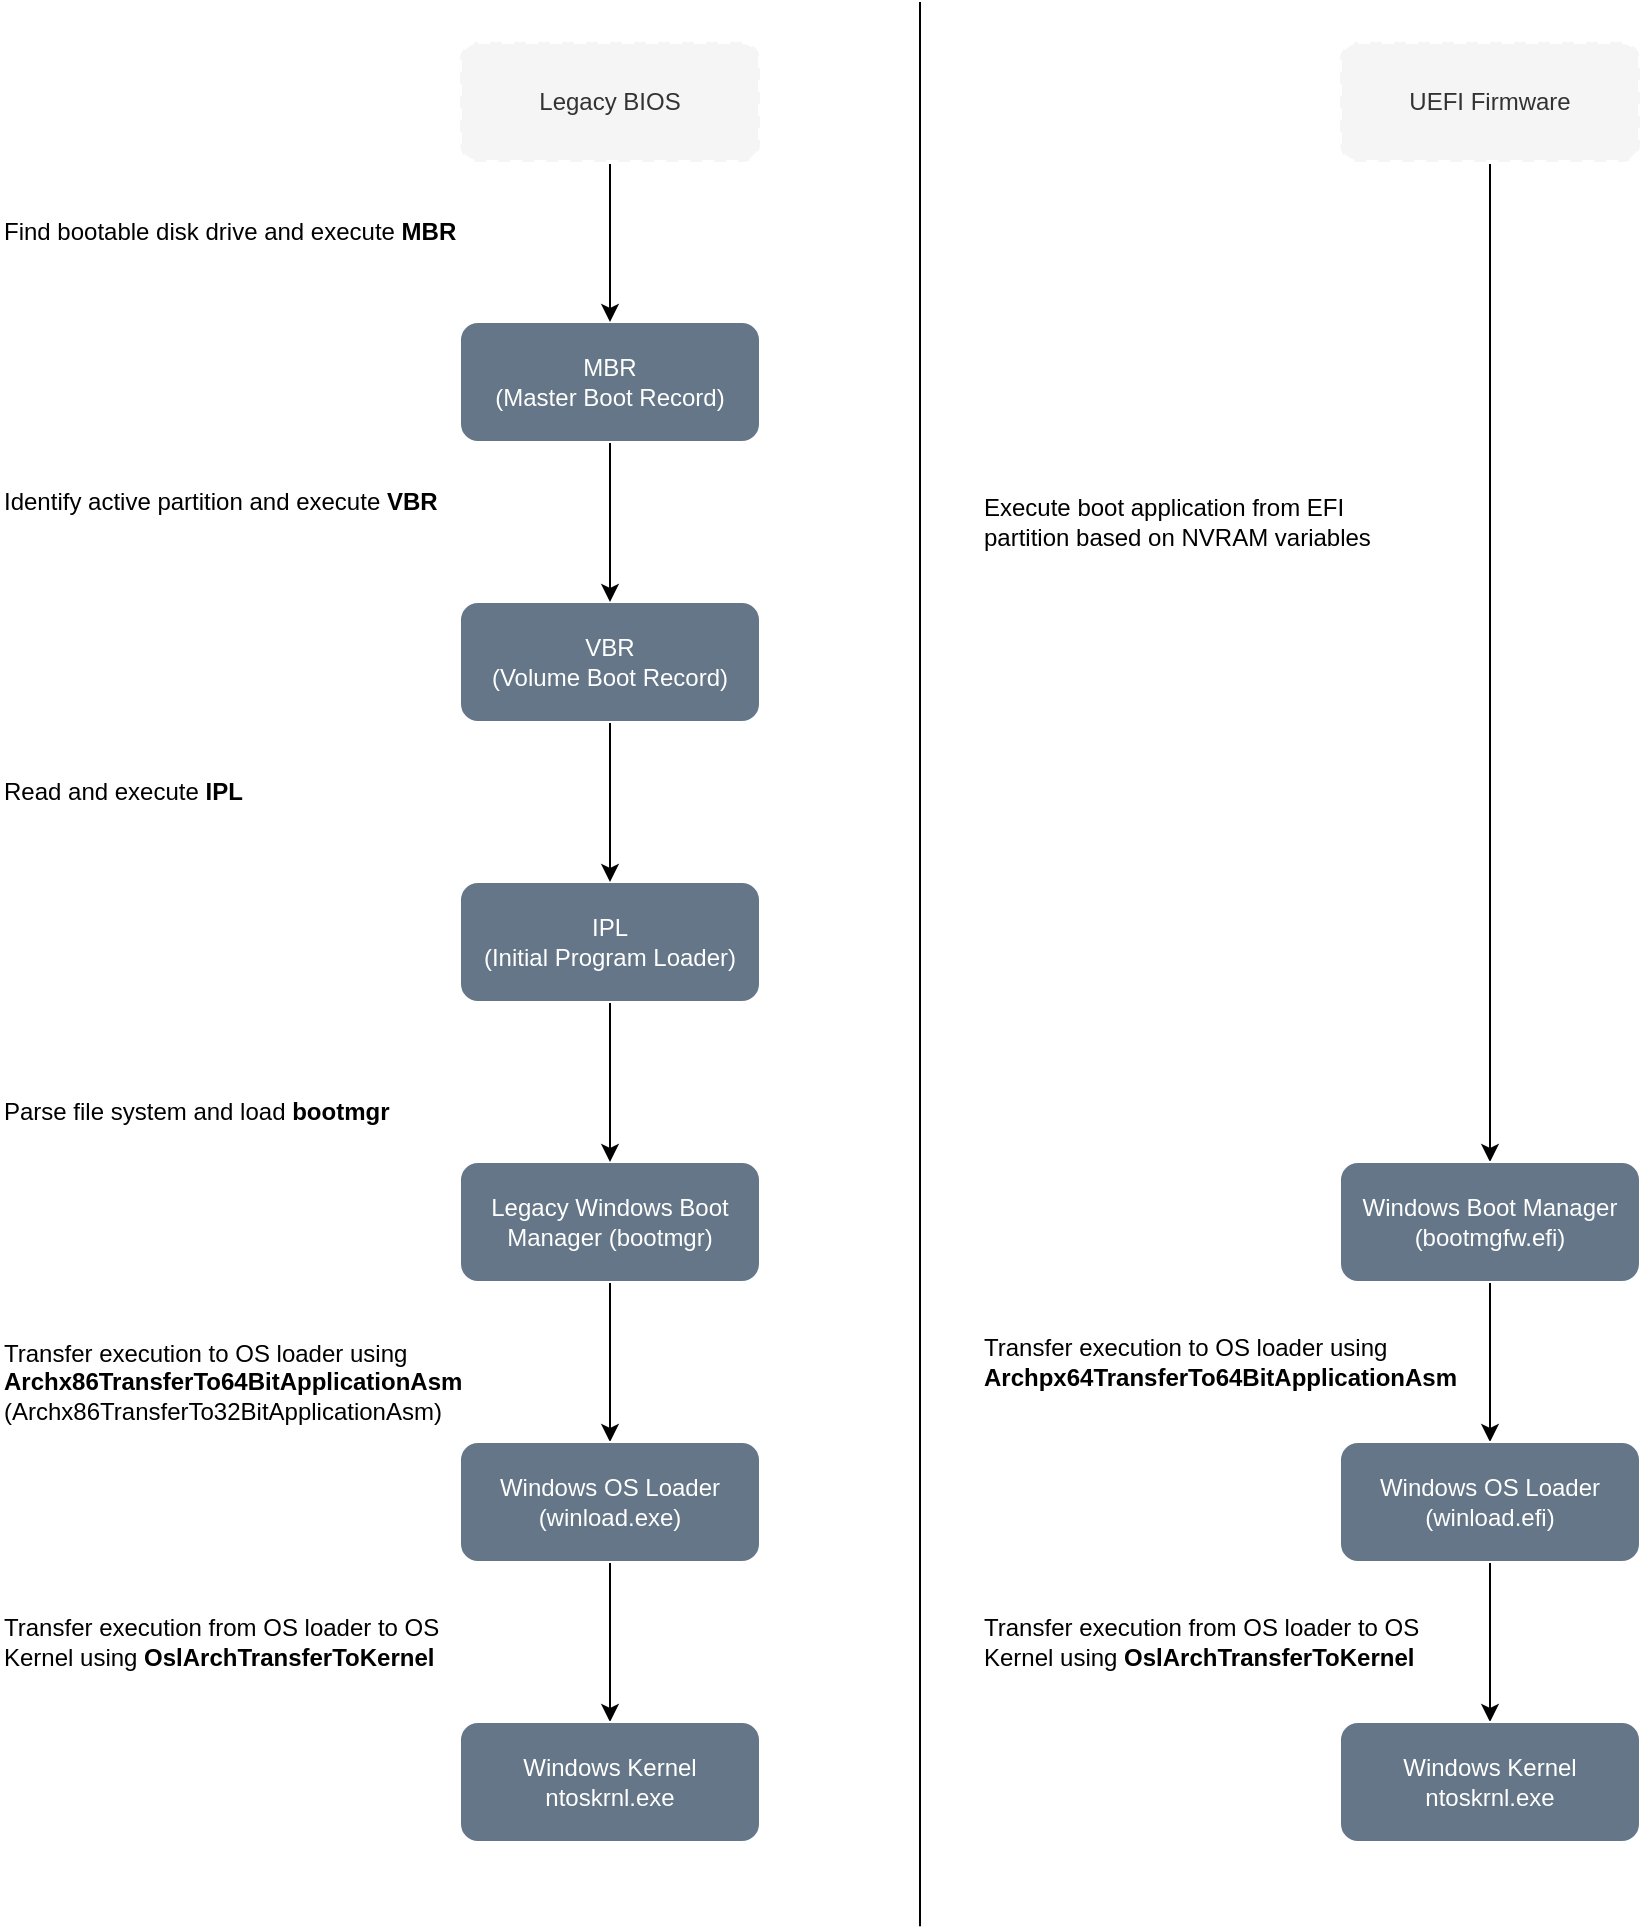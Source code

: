 <mxfile version="22.0.3" type="device" pages="3">
  <diagram id="nBaezXQhXaf0nRWNg5kK" name="Boot V">
    <mxGraphModel dx="3152" dy="1560" grid="1" gridSize="10" guides="1" tooltips="1" connect="1" arrows="1" fold="1" page="1" pageScale="1" pageWidth="850" pageHeight="1100" math="0" shadow="0">
      <root>
        <mxCell id="0" />
        <mxCell id="1" parent="0" />
        <mxCell id="qY-5xluT77igH0r6SWrK-32" style="edgeStyle=orthogonalEdgeStyle;rounded=0;orthogonalLoop=1;jettySize=auto;html=1;entryX=0.5;entryY=0;entryDx=0;entryDy=0;" parent="1" source="qY-5xluT77igH0r6SWrK-1" target="qY-5xluT77igH0r6SWrK-3" edge="1">
          <mxGeometry relative="1" as="geometry" />
        </mxCell>
        <mxCell id="qY-5xluT77igH0r6SWrK-1" value="UEFI Firmware" style="rounded=1;whiteSpace=wrap;html=1;dashed=1;strokeWidth=2;fillColor=#f5f5f5;fontColor=#333333;strokeColor=#FFFFFF;" parent="1" vertex="1">
          <mxGeometry x="200" y="660" width="150" height="60" as="geometry" />
        </mxCell>
        <mxCell id="qY-5xluT77igH0r6SWrK-30" value="" style="edgeStyle=orthogonalEdgeStyle;rounded=0;orthogonalLoop=1;jettySize=auto;html=1;" parent="1" source="qY-5xluT77igH0r6SWrK-3" target="qY-5xluT77igH0r6SWrK-4" edge="1">
          <mxGeometry relative="1" as="geometry" />
        </mxCell>
        <mxCell id="qY-5xluT77igH0r6SWrK-3" value="Windows Boot Manager&lt;br&gt;(bootmgfw.efi)" style="rounded=1;whiteSpace=wrap;html=1;fillColor=#647687;fontColor=#ffffff;strokeColor=#FFFFFF;" parent="1" vertex="1">
          <mxGeometry x="200" y="1220" width="150" height="60" as="geometry" />
        </mxCell>
        <mxCell id="qY-5xluT77igH0r6SWrK-31" value="" style="edgeStyle=orthogonalEdgeStyle;rounded=0;orthogonalLoop=1;jettySize=auto;html=1;" parent="1" source="qY-5xluT77igH0r6SWrK-4" target="qY-5xluT77igH0r6SWrK-5" edge="1">
          <mxGeometry relative="1" as="geometry" />
        </mxCell>
        <mxCell id="qY-5xluT77igH0r6SWrK-4" value="Windows OS Loader&lt;br&gt;(winload.efi)" style="rounded=1;whiteSpace=wrap;html=1;fillColor=#647687;fontColor=#ffffff;strokeColor=#FFFFFF;" parent="1" vertex="1">
          <mxGeometry x="200" y="1360" width="150" height="60" as="geometry" />
        </mxCell>
        <mxCell id="qY-5xluT77igH0r6SWrK-5" value="Windows Kernel&lt;br&gt;ntoskrnl.exe" style="rounded=1;whiteSpace=wrap;html=1;fillColor=#647687;fontColor=#ffffff;strokeColor=#FFFFFF;" parent="1" vertex="1">
          <mxGeometry x="200" y="1500" width="150" height="60" as="geometry" />
        </mxCell>
        <mxCell id="qY-5xluT77igH0r6SWrK-28" value="" style="edgeStyle=orthogonalEdgeStyle;rounded=0;orthogonalLoop=1;jettySize=auto;html=1;" parent="1" source="qY-5xluT77igH0r6SWrK-6" target="qY-5xluT77igH0r6SWrK-10" edge="1">
          <mxGeometry relative="1" as="geometry" />
        </mxCell>
        <mxCell id="qY-5xluT77igH0r6SWrK-6" value="Legacy Windows Boot Manager (bootmgr)" style="rounded=1;whiteSpace=wrap;html=1;fillColor=#647687;fontColor=#ffffff;strokeColor=#FFFFFF;" parent="1" vertex="1">
          <mxGeometry x="-240" y="1220" width="150" height="60" as="geometry" />
        </mxCell>
        <mxCell id="qY-5xluT77igH0r6SWrK-27" value="" style="edgeStyle=orthogonalEdgeStyle;rounded=0;orthogonalLoop=1;jettySize=auto;html=1;" parent="1" source="qY-5xluT77igH0r6SWrK-7" target="qY-5xluT77igH0r6SWrK-6" edge="1">
          <mxGeometry relative="1" as="geometry" />
        </mxCell>
        <mxCell id="qY-5xluT77igH0r6SWrK-7" value="IPL&lt;br&gt;(Initial Program Loader)" style="rounded=1;whiteSpace=wrap;html=1;fillColor=#647687;fontColor=#ffffff;strokeColor=#FFFFFF;" parent="1" vertex="1">
          <mxGeometry x="-240" y="1080" width="150" height="60" as="geometry" />
        </mxCell>
        <mxCell id="qY-5xluT77igH0r6SWrK-26" value="" style="edgeStyle=orthogonalEdgeStyle;rounded=0;orthogonalLoop=1;jettySize=auto;html=1;" parent="1" source="qY-5xluT77igH0r6SWrK-8" target="qY-5xluT77igH0r6SWrK-7" edge="1">
          <mxGeometry relative="1" as="geometry" />
        </mxCell>
        <mxCell id="qY-5xluT77igH0r6SWrK-8" value="VBR&lt;br&gt;(Volume Boot Record)" style="rounded=1;whiteSpace=wrap;html=1;fillColor=#647687;fontColor=#ffffff;strokeColor=#FFFFFF;" parent="1" vertex="1">
          <mxGeometry x="-240" y="940" width="150" height="60" as="geometry" />
        </mxCell>
        <mxCell id="qY-5xluT77igH0r6SWrK-25" value="" style="edgeStyle=orthogonalEdgeStyle;rounded=0;orthogonalLoop=1;jettySize=auto;html=1;" parent="1" source="qY-5xluT77igH0r6SWrK-9" target="qY-5xluT77igH0r6SWrK-8" edge="1">
          <mxGeometry relative="1" as="geometry" />
        </mxCell>
        <mxCell id="qY-5xluT77igH0r6SWrK-9" value="MBR&lt;br&gt;(Master Boot Record)" style="rounded=1;whiteSpace=wrap;html=1;fillColor=#647687;fontColor=#ffffff;strokeColor=#FFFFFF;" parent="1" vertex="1">
          <mxGeometry x="-240" y="800" width="150" height="60" as="geometry" />
        </mxCell>
        <mxCell id="qY-5xluT77igH0r6SWrK-29" value="" style="edgeStyle=orthogonalEdgeStyle;rounded=0;orthogonalLoop=1;jettySize=auto;html=1;" parent="1" source="qY-5xluT77igH0r6SWrK-10" target="qY-5xluT77igH0r6SWrK-11" edge="1">
          <mxGeometry relative="1" as="geometry" />
        </mxCell>
        <mxCell id="qY-5xluT77igH0r6SWrK-10" value="Windows OS Loader&lt;br&gt;(winload.exe)" style="rounded=1;whiteSpace=wrap;html=1;fillColor=#647687;fontColor=#ffffff;strokeColor=#FFFFFF;" parent="1" vertex="1">
          <mxGeometry x="-240" y="1360" width="150" height="60" as="geometry" />
        </mxCell>
        <mxCell id="qY-5xluT77igH0r6SWrK-11" value="Windows Kernel&lt;br&gt;ntoskrnl.exe" style="rounded=1;whiteSpace=wrap;html=1;fillColor=#647687;fontColor=#ffffff;strokeColor=#FFFFFF;" parent="1" vertex="1">
          <mxGeometry x="-240" y="1500" width="150" height="60" as="geometry" />
        </mxCell>
        <mxCell id="qY-5xluT77igH0r6SWrK-24" value="" style="edgeStyle=orthogonalEdgeStyle;rounded=0;orthogonalLoop=1;jettySize=auto;html=1;" parent="1" source="qY-5xluT77igH0r6SWrK-12" target="qY-5xluT77igH0r6SWrK-9" edge="1">
          <mxGeometry relative="1" as="geometry" />
        </mxCell>
        <mxCell id="qY-5xluT77igH0r6SWrK-12" value="Legacy BIOS" style="rounded=1;whiteSpace=wrap;html=1;dashed=1;strokeWidth=2;fillColor=#f5f5f5;fontColor=#333333;strokeColor=#FFFFFF;" parent="1" vertex="1">
          <mxGeometry x="-240" y="660" width="150" height="60" as="geometry" />
        </mxCell>
        <mxCell id="qY-5xluT77igH0r6SWrK-14" value="&lt;div style=&quot;&quot;&gt;&lt;span style=&quot;background-color: initial;&quot;&gt;Execute boot application from EFI&lt;/span&gt;&lt;/div&gt;&lt;div style=&quot;&quot;&gt;&lt;span style=&quot;background-color: initial;&quot;&gt;partition based on NVRAM variables&lt;/span&gt;&lt;/div&gt;" style="text;html=1;align=left;verticalAlign=middle;resizable=0;points=[];autosize=1;strokeColor=none;fillColor=none;" parent="1" vertex="1">
          <mxGeometry x="20" y="880" width="220" height="40" as="geometry" />
        </mxCell>
        <mxCell id="qY-5xluT77igH0r6SWrK-15" value="&lt;div style=&quot;&quot;&gt;Transfer execution to OS loader using&lt;/div&gt;&lt;div style=&quot;&quot;&gt;&lt;b&gt;Archpx64TransferTo64BitApplicationAsm&lt;/b&gt;&lt;br&gt;&lt;/div&gt;" style="text;html=1;align=left;verticalAlign=middle;resizable=0;points=[];autosize=1;strokeColor=none;fillColor=none;" parent="1" vertex="1">
          <mxGeometry x="20" y="1300" width="260" height="40" as="geometry" />
        </mxCell>
        <mxCell id="qY-5xluT77igH0r6SWrK-16" value="&lt;div style=&quot;&quot;&gt;Transfer execution from OS loader to OS&lt;/div&gt;&lt;div style=&quot;&quot;&gt;Kernel using&amp;nbsp;&lt;b&gt;OslArchTransferToKernel&lt;/b&gt;&lt;/div&gt;" style="text;html=1;align=left;verticalAlign=middle;resizable=0;points=[];autosize=1;strokeColor=none;fillColor=none;" parent="1" vertex="1">
          <mxGeometry x="20" y="1440" width="240" height="40" as="geometry" />
        </mxCell>
        <mxCell id="qY-5xluT77igH0r6SWrK-17" value="Find bootable disk drive and execute &lt;b&gt;MBR&lt;/b&gt;" style="text;html=1;align=left;verticalAlign=middle;resizable=0;points=[];autosize=1;strokeColor=none;fillColor=none;" parent="1" vertex="1">
          <mxGeometry x="-470" y="740" width="250" height="30" as="geometry" />
        </mxCell>
        <mxCell id="qY-5xluT77igH0r6SWrK-18" value="Identify active partition and execute &lt;b&gt;VBR&lt;/b&gt;" style="text;html=1;align=left;verticalAlign=middle;resizable=0;points=[];autosize=1;strokeColor=none;fillColor=none;" parent="1" vertex="1">
          <mxGeometry x="-470" y="875" width="240" height="30" as="geometry" />
        </mxCell>
        <mxCell id="qY-5xluT77igH0r6SWrK-19" value="Read and execute &lt;b&gt;IPL&lt;/b&gt;" style="text;html=1;align=left;verticalAlign=middle;resizable=0;points=[];autosize=1;strokeColor=none;fillColor=none;" parent="1" vertex="1">
          <mxGeometry x="-470" y="1020" width="140" height="30" as="geometry" />
        </mxCell>
        <mxCell id="qY-5xluT77igH0r6SWrK-20" value="Parse file system and load &lt;b&gt;bootmgr&lt;/b&gt;" style="text;html=1;align=left;verticalAlign=middle;resizable=0;points=[];autosize=1;strokeColor=none;fillColor=none;" parent="1" vertex="1">
          <mxGeometry x="-470" y="1180" width="220" height="30" as="geometry" />
        </mxCell>
        <mxCell id="qY-5xluT77igH0r6SWrK-21" value="Transfer execution to OS loader using&lt;br&gt;&lt;b style=&quot;border-color: var(--border-color);&quot;&gt;Archx86TransferTo64BitApplicationAsm&lt;br&gt;&lt;/b&gt;(&lt;span style=&quot;border-color: var(--border-color);&quot;&gt;Archx86TransferTo32BitApplicationAsm&lt;/span&gt;)" style="text;html=1;align=left;verticalAlign=middle;resizable=0;points=[];autosize=1;strokeColor=none;fillColor=none;" parent="1" vertex="1">
          <mxGeometry x="-470" y="1300" width="250" height="60" as="geometry" />
        </mxCell>
        <mxCell id="qY-5xluT77igH0r6SWrK-22" value="Transfer execution from OS loader to OS&lt;br&gt;&lt;span style=&quot;border-color: var(--border-color);&quot;&gt;Kernel using&amp;nbsp;&lt;/span&gt;&lt;b style=&quot;border-color: var(--border-color);&quot;&gt;OslArchTransferToKernel&lt;/b&gt;" style="text;html=1;align=left;verticalAlign=middle;resizable=0;points=[];autosize=1;strokeColor=none;fillColor=none;" parent="1" vertex="1">
          <mxGeometry x="-470" y="1440" width="240" height="40" as="geometry" />
        </mxCell>
        <mxCell id="qY-5xluT77igH0r6SWrK-23" value="" style="endArrow=none;html=1;rounded=0;" parent="1" edge="1">
          <mxGeometry width="50" height="50" relative="1" as="geometry">
            <mxPoint x="-10" y="1602.133" as="sourcePoint" />
            <mxPoint x="-10" y="640" as="targetPoint" />
          </mxGeometry>
        </mxCell>
      </root>
    </mxGraphModel>
  </diagram>
  <diagram name="Boot H" id="Gn7WvjQWf6Iz-dCGfgd-">
    <mxGraphModel dx="2444" dy="1080" grid="1" gridSize="10" guides="1" tooltips="1" connect="1" arrows="1" fold="1" page="1" pageScale="1" pageWidth="850" pageHeight="1100" math="0" shadow="0">
      <root>
        <mxCell id="wEIvutJWLT6N5O4aEVZt-0" />
        <mxCell id="wEIvutJWLT6N5O4aEVZt-1" parent="wEIvutJWLT6N5O4aEVZt-0" />
        <mxCell id="bsjjp9-qb3lyja2icSyY-1" value="" style="edgeStyle=orthogonalEdgeStyle;rounded=0;orthogonalLoop=1;jettySize=auto;html=1;strokeColor=#000000;fontStyle=1" parent="wEIvutJWLT6N5O4aEVZt-1" source="wEIvutJWLT6N5O4aEVZt-3" target="wEIvutJWLT6N5O4aEVZt-5" edge="1">
          <mxGeometry relative="1" as="geometry" />
        </mxCell>
        <mxCell id="wEIvutJWLT6N5O4aEVZt-3" value="UEFI Firmware" style="rounded=1;whiteSpace=wrap;html=1;dashed=1;strokeWidth=2;fillColor=#f5f5f5;fontColor=#333333;strokeColor=#000000;fontStyle=1" parent="wEIvutJWLT6N5O4aEVZt-1" vertex="1">
          <mxGeometry x="-440" y="780" width="150" height="60" as="geometry" />
        </mxCell>
        <mxCell id="wEIvutJWLT6N5O4aEVZt-4" value="" style="edgeStyle=orthogonalEdgeStyle;rounded=0;orthogonalLoop=1;jettySize=auto;html=1;strokeColor=#000000;fontStyle=1" parent="wEIvutJWLT6N5O4aEVZt-1" source="wEIvutJWLT6N5O4aEVZt-5" target="wEIvutJWLT6N5O4aEVZt-7" edge="1">
          <mxGeometry relative="1" as="geometry" />
        </mxCell>
        <mxCell id="wEIvutJWLT6N5O4aEVZt-5" value="Windows Boot Manager&lt;br&gt;(bootmgfw.efi)" style="rounded=1;whiteSpace=wrap;html=1;fillColor=#647687;fontColor=#ffffff;strokeColor=#FFFFFF;fontStyle=1" parent="wEIvutJWLT6N5O4aEVZt-1" vertex="1">
          <mxGeometry x="680" y="780" width="150" height="60" as="geometry" />
        </mxCell>
        <mxCell id="wEIvutJWLT6N5O4aEVZt-6" value="" style="edgeStyle=orthogonalEdgeStyle;rounded=0;orthogonalLoop=1;jettySize=auto;html=1;strokeColor=#000000;fontStyle=1" parent="wEIvutJWLT6N5O4aEVZt-1" source="wEIvutJWLT6N5O4aEVZt-7" target="wEIvutJWLT6N5O4aEVZt-8" edge="1">
          <mxGeometry relative="1" as="geometry" />
        </mxCell>
        <mxCell id="wEIvutJWLT6N5O4aEVZt-7" value="Windows OS Loader&lt;br&gt;(winload.efi)" style="rounded=1;whiteSpace=wrap;html=1;fillColor=#647687;fontColor=#ffffff;strokeColor=#FFFFFF;fontStyle=1" parent="wEIvutJWLT6N5O4aEVZt-1" vertex="1">
          <mxGeometry x="950" y="780" width="150" height="60" as="geometry" />
        </mxCell>
        <mxCell id="wEIvutJWLT6N5O4aEVZt-8" value="Windows Kernel&lt;br&gt;ntoskrnl.exe" style="rounded=1;whiteSpace=wrap;html=1;fillColor=#647687;fontColor=#ffffff;strokeColor=#FFFFFF;fontStyle=1" parent="wEIvutJWLT6N5O4aEVZt-1" vertex="1">
          <mxGeometry x="1220" y="780" width="150" height="60" as="geometry" />
        </mxCell>
        <mxCell id="wEIvutJWLT6N5O4aEVZt-9" value="" style="edgeStyle=orthogonalEdgeStyle;rounded=0;orthogonalLoop=1;jettySize=auto;html=1;strokeColor=#000000;fontStyle=1" parent="wEIvutJWLT6N5O4aEVZt-1" source="wEIvutJWLT6N5O4aEVZt-10" target="wEIvutJWLT6N5O4aEVZt-18" edge="1">
          <mxGeometry relative="1" as="geometry" />
        </mxCell>
        <mxCell id="wEIvutJWLT6N5O4aEVZt-10" value="Legacy Windows Boot Manager (bootmgr)" style="rounded=1;whiteSpace=wrap;html=1;fillColor=#647687;fontColor=#ffffff;strokeColor=#FFFFFF;fontStyle=1" parent="wEIvutJWLT6N5O4aEVZt-1" vertex="1">
          <mxGeometry x="680" y="1070" width="150" height="60" as="geometry" />
        </mxCell>
        <mxCell id="wEIvutJWLT6N5O4aEVZt-11" value="" style="edgeStyle=orthogonalEdgeStyle;rounded=0;orthogonalLoop=1;jettySize=auto;html=1;strokeColor=#000000;fontStyle=1" parent="wEIvutJWLT6N5O4aEVZt-1" source="wEIvutJWLT6N5O4aEVZt-12" target="wEIvutJWLT6N5O4aEVZt-10" edge="1">
          <mxGeometry relative="1" as="geometry" />
        </mxCell>
        <mxCell id="wEIvutJWLT6N5O4aEVZt-12" value="IPL&lt;br&gt;(Initial Program Loader)" style="rounded=1;whiteSpace=wrap;html=1;fillColor=#647687;fontColor=#ffffff;strokeColor=#FFFFFF;fontStyle=1" parent="wEIvutJWLT6N5O4aEVZt-1" vertex="1">
          <mxGeometry x="400" y="1070" width="150" height="60" as="geometry" />
        </mxCell>
        <mxCell id="wEIvutJWLT6N5O4aEVZt-13" value="" style="edgeStyle=orthogonalEdgeStyle;rounded=0;orthogonalLoop=1;jettySize=auto;html=1;strokeColor=#000000;fontStyle=1" parent="wEIvutJWLT6N5O4aEVZt-1" source="wEIvutJWLT6N5O4aEVZt-14" target="wEIvutJWLT6N5O4aEVZt-12" edge="1">
          <mxGeometry relative="1" as="geometry" />
        </mxCell>
        <mxCell id="wEIvutJWLT6N5O4aEVZt-14" value="VBR&lt;br&gt;(Volume Boot Record)" style="rounded=1;whiteSpace=wrap;html=1;fillColor=#647687;fontColor=#ffffff;strokeColor=#FFFFFF;fontStyle=1" parent="wEIvutJWLT6N5O4aEVZt-1" vertex="1">
          <mxGeometry x="120" y="1070" width="150" height="60" as="geometry" />
        </mxCell>
        <mxCell id="wEIvutJWLT6N5O4aEVZt-15" value="" style="edgeStyle=orthogonalEdgeStyle;rounded=0;orthogonalLoop=1;jettySize=auto;html=1;strokeColor=#000000;fontStyle=1" parent="wEIvutJWLT6N5O4aEVZt-1" source="wEIvutJWLT6N5O4aEVZt-16" target="wEIvutJWLT6N5O4aEVZt-14" edge="1">
          <mxGeometry relative="1" as="geometry" />
        </mxCell>
        <mxCell id="wEIvutJWLT6N5O4aEVZt-16" value="MBR&lt;br&gt;(Master Boot Record)" style="rounded=1;whiteSpace=wrap;html=1;fillColor=#647687;fontColor=#ffffff;strokeColor=#FFFFFF;fontStyle=1" parent="wEIvutJWLT6N5O4aEVZt-1" vertex="1">
          <mxGeometry x="-160" y="1070" width="150" height="60" as="geometry" />
        </mxCell>
        <mxCell id="wEIvutJWLT6N5O4aEVZt-17" value="" style="edgeStyle=orthogonalEdgeStyle;rounded=0;orthogonalLoop=1;jettySize=auto;html=1;strokeColor=#000000;fontStyle=1" parent="wEIvutJWLT6N5O4aEVZt-1" source="wEIvutJWLT6N5O4aEVZt-18" target="wEIvutJWLT6N5O4aEVZt-19" edge="1">
          <mxGeometry relative="1" as="geometry" />
        </mxCell>
        <mxCell id="wEIvutJWLT6N5O4aEVZt-18" value="Windows OS Loader&lt;br&gt;(winload.exe)" style="rounded=1;whiteSpace=wrap;html=1;fillColor=#647687;fontColor=#ffffff;strokeColor=#FFFFFF;fontStyle=1" parent="wEIvutJWLT6N5O4aEVZt-1" vertex="1">
          <mxGeometry x="950" y="1070" width="150" height="60" as="geometry" />
        </mxCell>
        <mxCell id="wEIvutJWLT6N5O4aEVZt-19" value="Windows Kernel&lt;br&gt;ntoskrnl.exe" style="rounded=1;whiteSpace=wrap;html=1;fillColor=#647687;fontColor=#ffffff;strokeColor=#FFFFFF;fontStyle=1" parent="wEIvutJWLT6N5O4aEVZt-1" vertex="1">
          <mxGeometry x="1220" y="1070" width="150" height="60" as="geometry" />
        </mxCell>
        <mxCell id="wEIvutJWLT6N5O4aEVZt-20" value="" style="edgeStyle=orthogonalEdgeStyle;rounded=0;orthogonalLoop=1;jettySize=auto;html=1;strokeColor=#000000;fontStyle=1" parent="wEIvutJWLT6N5O4aEVZt-1" source="wEIvutJWLT6N5O4aEVZt-21" target="wEIvutJWLT6N5O4aEVZt-16" edge="1">
          <mxGeometry relative="1" as="geometry" />
        </mxCell>
        <mxCell id="wEIvutJWLT6N5O4aEVZt-21" value="Legacy BIOS" style="rounded=1;whiteSpace=wrap;html=1;dashed=1;strokeWidth=2;fillColor=#f5f5f5;fontColor=#333333;strokeColor=#000000;fontStyle=1" parent="wEIvutJWLT6N5O4aEVZt-1" vertex="1">
          <mxGeometry x="-440" y="1070" width="150" height="60" as="geometry" />
        </mxCell>
        <mxCell id="wEIvutJWLT6N5O4aEVZt-22" value="&lt;div style=&quot;&quot;&gt;&lt;span style=&quot;background-color: initial;&quot;&gt;Execute boot application from EFI&lt;/span&gt;&lt;/div&gt;&lt;div style=&quot;&quot;&gt;&lt;span style=&quot;background-color: initial;&quot;&gt;partition based on NVRAM variables&lt;/span&gt;&lt;/div&gt;" style="text;html=1;align=left;verticalAlign=middle;resizable=0;points=[];autosize=1;strokeColor=none;fillColor=none;fontColor=#000000;fontStyle=1" parent="wEIvutJWLT6N5O4aEVZt-1" vertex="1">
          <mxGeometry x="-290" y="840" width="230" height="40" as="geometry" />
        </mxCell>
        <mxCell id="wEIvutJWLT6N5O4aEVZt-23" value="&lt;div style=&quot;&quot;&gt;Transfer execution to OS loader using&lt;/div&gt;&lt;div style=&quot;&quot;&gt;&lt;span&gt;Archpx64TransferTo64BitApplicationAsm&lt;/span&gt;&lt;br&gt;&lt;/div&gt;" style="text;html=1;align=left;verticalAlign=middle;resizable=0;points=[];autosize=1;strokeColor=none;fillColor=none;fontColor=#000000;fontStyle=1" parent="wEIvutJWLT6N5O4aEVZt-1" vertex="1">
          <mxGeometry x="830" y="860" width="260" height="40" as="geometry" />
        </mxCell>
        <mxCell id="wEIvutJWLT6N5O4aEVZt-24" value="&lt;div style=&quot;&quot;&gt;Transfer execution from OS loader to OS&lt;/div&gt;&lt;div style=&quot;&quot;&gt;Kernel using&amp;nbsp;&lt;span&gt;OslArchTransferToKernel&lt;/span&gt;&lt;/div&gt;" style="text;html=1;align=left;verticalAlign=middle;resizable=0;points=[];autosize=1;strokeColor=none;fillColor=none;fontColor=#000000;fontStyle=1" parent="wEIvutJWLT6N5O4aEVZt-1" vertex="1">
          <mxGeometry x="1100" y="860" width="260" height="40" as="geometry" />
        </mxCell>
        <mxCell id="wEIvutJWLT6N5O4aEVZt-25" value="Find bootable disk drive and execute &lt;span&gt;MBR&lt;/span&gt;" style="text;html=1;align=left;verticalAlign=middle;resizable=0;points=[];autosize=1;strokeColor=none;fillColor=none;fontColor=#000000;fontStyle=1" parent="wEIvutJWLT6N5O4aEVZt-1" vertex="1">
          <mxGeometry x="-290" y="1160" width="260" height="30" as="geometry" />
        </mxCell>
        <mxCell id="wEIvutJWLT6N5O4aEVZt-26" value="Identify active partition and execute &lt;span&gt;VBR&lt;/span&gt;" style="text;html=1;align=left;verticalAlign=middle;resizable=0;points=[];autosize=1;strokeColor=none;fillColor=none;fontColor=#000000;fontStyle=1" parent="wEIvutJWLT6N5O4aEVZt-1" vertex="1">
          <mxGeometry x="-10" y="1160" width="260" height="30" as="geometry" />
        </mxCell>
        <mxCell id="wEIvutJWLT6N5O4aEVZt-27" value="Read and execute &lt;span&gt;IPL&lt;/span&gt;" style="text;html=1;align=left;verticalAlign=middle;resizable=0;points=[];autosize=1;strokeColor=none;fillColor=none;fontColor=#000000;fontStyle=1" parent="wEIvutJWLT6N5O4aEVZt-1" vertex="1">
          <mxGeometry x="270" y="1160" width="150" height="30" as="geometry" />
        </mxCell>
        <mxCell id="wEIvutJWLT6N5O4aEVZt-28" value="Parse file system and load &lt;span&gt;bootmgr&lt;/span&gt;" style="text;html=1;align=left;verticalAlign=middle;resizable=0;points=[];autosize=1;strokeColor=none;fillColor=none;fontColor=#000000;fontStyle=1" parent="wEIvutJWLT6N5O4aEVZt-1" vertex="1">
          <mxGeometry x="550" y="1160" width="230" height="30" as="geometry" />
        </mxCell>
        <mxCell id="wEIvutJWLT6N5O4aEVZt-29" value="Transfer execution to OS loader using&lt;br&gt;&lt;span style=&quot;border-color: var(--border-color);&quot;&gt;Archx86TransferTo64BitApplicationAsm&lt;br&gt;&lt;/span&gt;(&lt;span style=&quot;border-color: var(--border-color);&quot;&gt;Archx86TransferTo32BitApplicationAsm&lt;/span&gt;)" style="text;html=1;align=left;verticalAlign=middle;resizable=0;points=[];autosize=1;strokeColor=none;fillColor=none;fontColor=#000000;fontStyle=1" parent="wEIvutJWLT6N5O4aEVZt-1" vertex="1">
          <mxGeometry x="830" y="1160" width="260" height="60" as="geometry" />
        </mxCell>
        <mxCell id="wEIvutJWLT6N5O4aEVZt-30" value="Transfer execution from OS loader to OS&lt;br&gt;&lt;span style=&quot;border-color: var(--border-color);&quot;&gt;Kernel using&amp;nbsp;&lt;/span&gt;&lt;span style=&quot;border-color: var(--border-color);&quot;&gt;OslArchTransferToKernel&lt;/span&gt;" style="text;html=1;align=left;verticalAlign=middle;resizable=0;points=[];autosize=1;strokeColor=none;fillColor=none;fontColor=#000000;fontStyle=1" parent="wEIvutJWLT6N5O4aEVZt-1" vertex="1">
          <mxGeometry x="1100" y="1160" width="260" height="40" as="geometry" />
        </mxCell>
      </root>
    </mxGraphModel>
  </diagram>
  <diagram id="0jt4YqG9EpxyOP6JBYX4" name="ESPecter Boot H">
    <mxGraphModel dx="3152" dy="1560" grid="1" gridSize="10" guides="1" tooltips="1" connect="1" arrows="1" fold="1" page="1" pageScale="1" pageWidth="850" pageHeight="1100" math="0" shadow="0">
      <root>
        <mxCell id="0" />
        <mxCell id="1" parent="0" />
        <mxCell id="a3eYz-y933hOk3b1mBa5-1" value="" style="edgeStyle=orthogonalEdgeStyle;rounded=0;orthogonalLoop=1;jettySize=auto;html=1;fontStyle=1" parent="1" source="S8mcuCa9SR5OyqEUsX3Z-1" target="xNWN8xt2eIvpftdwbGoB-3" edge="1">
          <mxGeometry relative="1" as="geometry" />
        </mxCell>
        <mxCell id="S8mcuCa9SR5OyqEUsX3Z-1" value="UEFI Firmware" style="rounded=1;whiteSpace=wrap;html=1;dashed=1;strokeWidth=2;fillColor=#f5f5f5;fontColor=#333333;strokeColor=#000000;fontStyle=1" parent="1" vertex="1">
          <mxGeometry x="-130" y="650" width="150" height="60" as="geometry" />
        </mxCell>
        <mxCell id="iEmCQxgJscL_iFLdT9wf-2" style="edgeStyle=orthogonalEdgeStyle;rounded=0;orthogonalLoop=1;jettySize=auto;html=1;entryX=0;entryY=0.5;entryDx=0;entryDy=0;fontStyle=1" parent="1" source="S8mcuCa9SR5OyqEUsX3Z-2" target="xNWN8xt2eIvpftdwbGoB-7" edge="1">
          <mxGeometry relative="1" as="geometry" />
        </mxCell>
        <mxCell id="S8mcuCa9SR5OyqEUsX3Z-2" value="Windows Boot Manager&lt;br&gt;(bootmgfw.efi)" style="rounded=1;whiteSpace=wrap;html=1;fillColor=#647687;fontColor=#ffffff;strokeColor=#FFFFFF;fontStyle=1" parent="1" vertex="1">
          <mxGeometry x="-130" y="1000" width="150" height="60" as="geometry" />
        </mxCell>
        <mxCell id="xNWN8xt2eIvpftdwbGoB-1" value="&lt;div style=&quot;&quot;&gt;&lt;span style=&quot;background-color: initial;&quot;&gt;Execute boot application from EFI&lt;/span&gt;&lt;/div&gt;&lt;div style=&quot;&quot;&gt;&lt;span style=&quot;background-color: initial;&quot;&gt;partition based on NVRAM variables&lt;/span&gt;&lt;/div&gt;" style="text;html=1;align=left;verticalAlign=middle;resizable=0;points=[];autosize=1;strokeColor=none;fillColor=none;fontColor=#000000;fontStyle=1" parent="1" vertex="1">
          <mxGeometry x="-40" y="730" width="230" height="40" as="geometry" />
        </mxCell>
        <mxCell id="xNWN8xt2eIvpftdwbGoB-2" value="&lt;div style=&quot;&quot;&gt;&lt;font&gt;Hooked Entry Point of the bootmgfw.efi&lt;/font&gt;&lt;/div&gt;&lt;div style=&quot;&quot;&gt;&lt;font&gt;is executed instead of legitimate&lt;/font&gt;&lt;/div&gt;&lt;div style=&quot;&quot;&gt;&lt;font&gt;bootmgfw.efi entry point&lt;/font&gt;&lt;/div&gt;" style="text;html=1;align=left;verticalAlign=middle;resizable=0;points=[];autosize=1;strokeColor=none;fillColor=none;fontColor=#CC0066;fontStyle=1" parent="1" vertex="1">
          <mxGeometry x="-40" y="770" width="250" height="60" as="geometry" />
        </mxCell>
        <mxCell id="xNWN8xt2eIvpftdwbGoB-5" style="edgeStyle=orthogonalEdgeStyle;rounded=0;orthogonalLoop=1;jettySize=auto;html=1;entryX=0;entryY=0.5;entryDx=0;entryDy=0;exitX=0;exitY=0.5;exitDx=0;exitDy=0;fontColor=#CC0066;strokeColor=#CC0066;fontStyle=1" parent="1" source="xNWN8xt2eIvpftdwbGoB-3" target="S8mcuCa9SR5OyqEUsX3Z-2" edge="1">
          <mxGeometry relative="1" as="geometry">
            <Array as="points">
              <mxPoint x="-200" y="890" />
              <mxPoint x="-200" y="1150" />
              <mxPoint x="-160" y="1150" />
              <mxPoint x="-160" y="1030" />
            </Array>
          </mxGeometry>
        </mxCell>
        <mxCell id="xNWN8xt2eIvpftdwbGoB-6" value="" style="edgeStyle=orthogonalEdgeStyle;rounded=0;orthogonalLoop=1;jettySize=auto;html=1;strokeColor=#CC0066;fontStyle=1" parent="1" source="xNWN8xt2eIvpftdwbGoB-3" target="S8mcuCa9SR5OyqEUsX3Z-2" edge="1">
          <mxGeometry relative="1" as="geometry" />
        </mxCell>
        <mxCell id="xNWN8xt2eIvpftdwbGoB-3" value="ESPecter initial code&lt;br&gt;&lt;font style=&quot;font-size: 10px;&quot;&gt;&quot;.efi&quot; section in the&lt;br&gt;boomgfw.efi&lt;/font&gt;" style="rounded=1;whiteSpace=wrap;html=1;fillColor=#CC0066;strokeColor=#FFFFFF;fontColor=#ffffff;fontStyle=1" parent="1" vertex="1">
          <mxGeometry x="-130" y="860" width="150" height="60" as="geometry" />
        </mxCell>
        <mxCell id="xNWN8xt2eIvpftdwbGoB-4" value="&lt;div style=&quot;&quot;&gt;&lt;font&gt;Execute original bootmgfw.efi entry point&lt;/font&gt;&lt;/div&gt;" style="text;html=1;align=left;verticalAlign=middle;resizable=0;points=[];autosize=1;strokeColor=none;fillColor=none;fontColor=#CC0066;fontStyle=1" parent="1" vertex="1">
          <mxGeometry x="-50" y="940" width="260" height="30" as="geometry" />
        </mxCell>
        <mxCell id="iEmCQxgJscL_iFLdT9wf-6" style="edgeStyle=orthogonalEdgeStyle;rounded=0;orthogonalLoop=1;jettySize=auto;html=1;entryX=0.5;entryY=1;entryDx=0;entryDy=0;fontStyle=1" parent="1" source="xNWN8xt2eIvpftdwbGoB-7" target="iEmCQxgJscL_iFLdT9wf-5" edge="1">
          <mxGeometry relative="1" as="geometry" />
        </mxCell>
        <mxCell id="iEmCQxgJscL_iFLdT9wf-8" style="edgeStyle=orthogonalEdgeStyle;rounded=0;orthogonalLoop=1;jettySize=auto;html=1;entryX=0;entryY=0.5;entryDx=0;entryDy=0;strokeColor=#CC0066;fontStyle=1" parent="1" source="xNWN8xt2eIvpftdwbGoB-7" target="iEmCQxgJscL_iFLdT9wf-5" edge="1">
          <mxGeometry relative="1" as="geometry">
            <Array as="points">
              <mxPoint x="250" y="1010" />
              <mxPoint x="250" y="890" />
            </Array>
          </mxGeometry>
        </mxCell>
        <mxCell id="xNWN8xt2eIvpftdwbGoB-7" value="hooked_&lt;span style=&quot;border-color: var(--border-color); text-align: left;&quot;&gt;Archpx64TransferTo64BitApplicationAsm&lt;/span&gt;" style="rounded=1;whiteSpace=wrap;html=1;fillColor=#CC0066;strokeColor=#FFFFFF;fontColor=#ffffff;fontStyle=1" parent="1" vertex="1">
          <mxGeometry x="270" y="1000" width="300" height="60" as="geometry" />
        </mxCell>
        <mxCell id="FBsHCi-EorKv798Bbg7Z-1" style="edgeStyle=orthogonalEdgeStyle;rounded=0;orthogonalLoop=1;jettySize=auto;html=1;entryX=0.5;entryY=0;entryDx=0;entryDy=0;" parent="1" source="Zxy2XZq5b9IojOqm6znf-2" target="UK7XieUWG3QqrFsh2lcs-1" edge="1">
          <mxGeometry relative="1" as="geometry" />
        </mxCell>
        <mxCell id="FBsHCi-EorKv798Bbg7Z-2" style="edgeStyle=orthogonalEdgeStyle;rounded=0;orthogonalLoop=1;jettySize=auto;html=1;entryX=1;entryY=0.5;entryDx=0;entryDy=0;strokeColor=#CC0066;" parent="1" source="Zxy2XZq5b9IojOqm6znf-2" target="UK7XieUWG3QqrFsh2lcs-1" edge="1">
          <mxGeometry relative="1" as="geometry" />
        </mxCell>
        <mxCell id="Zxy2XZq5b9IojOqm6znf-2" value="hooked_&lt;span style=&quot;border-color: var(--border-color); text-align: left;&quot;&gt;OslArchTransferToKernel&lt;/span&gt;" style="rounded=1;whiteSpace=wrap;html=1;fillColor=#CC0066;strokeColor=#FFFFFF;fontColor=#ffffff;fontStyle=1" parent="1" vertex="1">
          <mxGeometry x="450" y="640" width="205" height="60" as="geometry" />
        </mxCell>
        <mxCell id="iEmCQxgJscL_iFLdT9wf-1" value="&lt;div style=&quot;&quot;&gt;Transfer execution to OS loader using&lt;/div&gt;&lt;div style=&quot;&quot;&gt;&lt;span&gt;Archpx64TransferTo64BitApplicationAsm&lt;/span&gt;&lt;br&gt;&lt;/div&gt;" style="text;html=1;align=left;verticalAlign=middle;resizable=0;points=[];autosize=1;strokeColor=none;fillColor=none;fontColor=#000000;fontStyle=1" parent="1" vertex="1">
          <mxGeometry x="27" y="1030" width="260" height="40" as="geometry" />
        </mxCell>
        <mxCell id="UK7XieUWG3QqrFsh2lcs-3" style="edgeStyle=orthogonalEdgeStyle;rounded=0;orthogonalLoop=1;jettySize=auto;html=1;entryX=0;entryY=0.5;entryDx=0;entryDy=0;fontStyle=1" parent="1" source="iEmCQxgJscL_iFLdT9wf-5" target="Zxy2XZq5b9IojOqm6znf-2" edge="1">
          <mxGeometry relative="1" as="geometry" />
        </mxCell>
        <mxCell id="iEmCQxgJscL_iFLdT9wf-5" value="Windows OS Loader&lt;br&gt;(winload.efi)" style="rounded=1;whiteSpace=wrap;html=1;fillColor=#647687;fontColor=#ffffff;strokeColor=#FFFFFF;fontStyle=1" parent="1" vertex="1">
          <mxGeometry x="345" y="860" width="150" height="60" as="geometry" />
        </mxCell>
        <mxCell id="iEmCQxgJscL_iFLdT9wf-9" value="&lt;div style=&quot;&quot;&gt;&lt;font&gt;Hook&amp;nbsp;OslArchTransferToKernel&lt;/font&gt;&lt;/div&gt;" style="text;html=1;align=left;verticalAlign=middle;resizable=0;points=[];autosize=1;strokeColor=none;fillColor=none;fontColor=#CC0066;fontStyle=1" parent="1" vertex="1">
          <mxGeometry x="145" y="860" width="200" height="30" as="geometry" />
        </mxCell>
        <mxCell id="aXS2MKbDUmNyPpEhzCbf-1" value="&lt;div style=&quot;&quot;&gt;Patch BmFwVerifySelfIntegrity&lt;/div&gt;&lt;div style=&quot;&quot;&gt;Hook&amp;nbsp;&lt;span&gt;Archpx64TransferTo64BitApplicationAsm&lt;/span&gt;&lt;/div&gt;" style="text;html=1;align=left;verticalAlign=middle;resizable=0;points=[];autosize=1;strokeColor=none;fillColor=none;fontColor=#CC0066;fontStyle=1" parent="1" vertex="1">
          <mxGeometry x="-200" y="1150" width="290" height="40" as="geometry" />
        </mxCell>
        <mxCell id="sW5kI9r5zJRnjOIOA08D-1" value="&lt;div style=&quot;&quot;&gt;Transfer execution from OS loader to OS&lt;/div&gt;&lt;div style=&quot;&quot;&gt;Kernel using&amp;nbsp;&lt;span&gt;OslArchTransferToKernel&lt;/span&gt;&lt;/div&gt;" style="text;html=1;align=left;verticalAlign=middle;resizable=0;points=[];autosize=1;strokeColor=none;fillColor=none;fontColor=#000000;fontStyle=1" parent="1" vertex="1">
          <mxGeometry x="422.5" y="780" width="260" height="40" as="geometry" />
        </mxCell>
        <mxCell id="UK7XieUWG3QqrFsh2lcs-9" style="edgeStyle=orthogonalEdgeStyle;rounded=0;orthogonalLoop=1;jettySize=auto;html=1;entryX=0;entryY=0.5;entryDx=0;entryDy=0;fontStyle=1" parent="1" source="UK7XieUWG3QqrFsh2lcs-1" target="UK7XieUWG3QqrFsh2lcs-7" edge="1">
          <mxGeometry relative="1" as="geometry" />
        </mxCell>
        <mxCell id="UK7XieUWG3QqrFsh2lcs-1" value="Windows Kernel&lt;br&gt;(ntoskrnl.exe)" style="rounded=1;whiteSpace=wrap;html=1;fillColor=#647687;fontColor=#ffffff;strokeColor=#FFFFFF;fontStyle=1" parent="1" vertex="1">
          <mxGeometry x="682.5" y="720" width="150" height="60" as="geometry" />
        </mxCell>
        <mxCell id="UK7XieUWG3QqrFsh2lcs-6" value="&lt;div style=&quot;&quot;&gt;&lt;font&gt;Patch SepInitializeCodeIntegrity&lt;/font&gt;&lt;/div&gt;&lt;div style=&quot;&quot;&gt;&lt;font&gt;Patch MiComputeDriverProtection&lt;br&gt;&lt;/font&gt;&lt;/div&gt;&lt;div style=&quot;&quot;&gt;&lt;font&gt;Hook CmGetSystemDriverList&lt;/font&gt;&lt;/div&gt;" style="text;html=1;align=left;verticalAlign=middle;resizable=0;points=[];autosize=1;strokeColor=none;fillColor=none;fontColor=#CC0066;fontStyle=1" parent="1" vertex="1">
          <mxGeometry x="740" y="600" width="220" height="60" as="geometry" />
        </mxCell>
        <mxCell id="UK7XieUWG3QqrFsh2lcs-10" style="edgeStyle=orthogonalEdgeStyle;rounded=0;orthogonalLoop=1;jettySize=auto;html=1;entryX=0.5;entryY=1;entryDx=0;entryDy=0;strokeColor=#CC0066;fontStyle=1" parent="1" source="UK7XieUWG3QqrFsh2lcs-7" target="UK7XieUWG3QqrFsh2lcs-8" edge="1">
          <mxGeometry relative="1" as="geometry" />
        </mxCell>
        <mxCell id="UK7XieUWG3QqrFsh2lcs-7" value="hooked_CmGetSystemDriverList" style="rounded=1;whiteSpace=wrap;html=1;fillColor=#CC0066;strokeColor=#FFFFFF;fontColor=#ffffff;fontStyle=1" parent="1" vertex="1">
          <mxGeometry x="780" y="820" width="195" height="60" as="geometry" />
        </mxCell>
        <mxCell id="UK7XieUWG3QqrFsh2lcs-8" value="Kernel driver and configuracion" style="rounded=1;whiteSpace=wrap;html=1;fillColor=#CC0066;strokeColor=#FFFFFF;fontColor=#ffffff;fontStyle=1" parent="1" vertex="1">
          <mxGeometry x="698" y="970" width="152.5" height="60" as="geometry" />
        </mxCell>
        <mxCell id="UK7XieUWG3QqrFsh2lcs-11" value="&lt;div style=&quot;&quot;&gt;Drop&lt;/div&gt;" style="text;html=1;align=left;verticalAlign=middle;resizable=0;points=[];autosize=1;strokeColor=none;fillColor=none;fontColor=#CC0066;fontStyle=1" parent="1" vertex="1">
          <mxGeometry x="820" y="1060" width="50" height="30" as="geometry" />
        </mxCell>
        <mxCell id="ID5jMNMFEH7lKi8uYgk3-2" style="edgeStyle=orthogonalEdgeStyle;rounded=0;orthogonalLoop=1;jettySize=auto;html=1;entryX=0.852;entryY=1.083;entryDx=0;entryDy=0;entryPerimeter=0;strokeColor=#CC0066;" parent="1" source="xNWN8xt2eIvpftdwbGoB-7" target="xNWN8xt2eIvpftdwbGoB-7" edge="1">
          <mxGeometry relative="1" as="geometry">
            <Array as="points">
              <mxPoint x="590" y="1030" />
              <mxPoint x="590" y="1080" />
              <mxPoint x="526" y="1080" />
            </Array>
          </mxGeometry>
        </mxCell>
        <mxCell id="ID5jMNMFEH7lKi8uYgk3-3" value="&lt;div style=&quot;&quot;&gt;&lt;div&gt;Reallocate ESPecter code&lt;/div&gt;&lt;div&gt;before&amp;nbsp; it gets unloaded&lt;/div&gt;&lt;/div&gt;" style="text;html=1;align=left;verticalAlign=middle;resizable=0;points=[];autosize=1;strokeColor=none;fillColor=none;fontColor=#CC0066;fontStyle=1" parent="1" vertex="1">
          <mxGeometry x="499" y="1090" width="170" height="40" as="geometry" />
        </mxCell>
      </root>
    </mxGraphModel>
  </diagram>
</mxfile>
